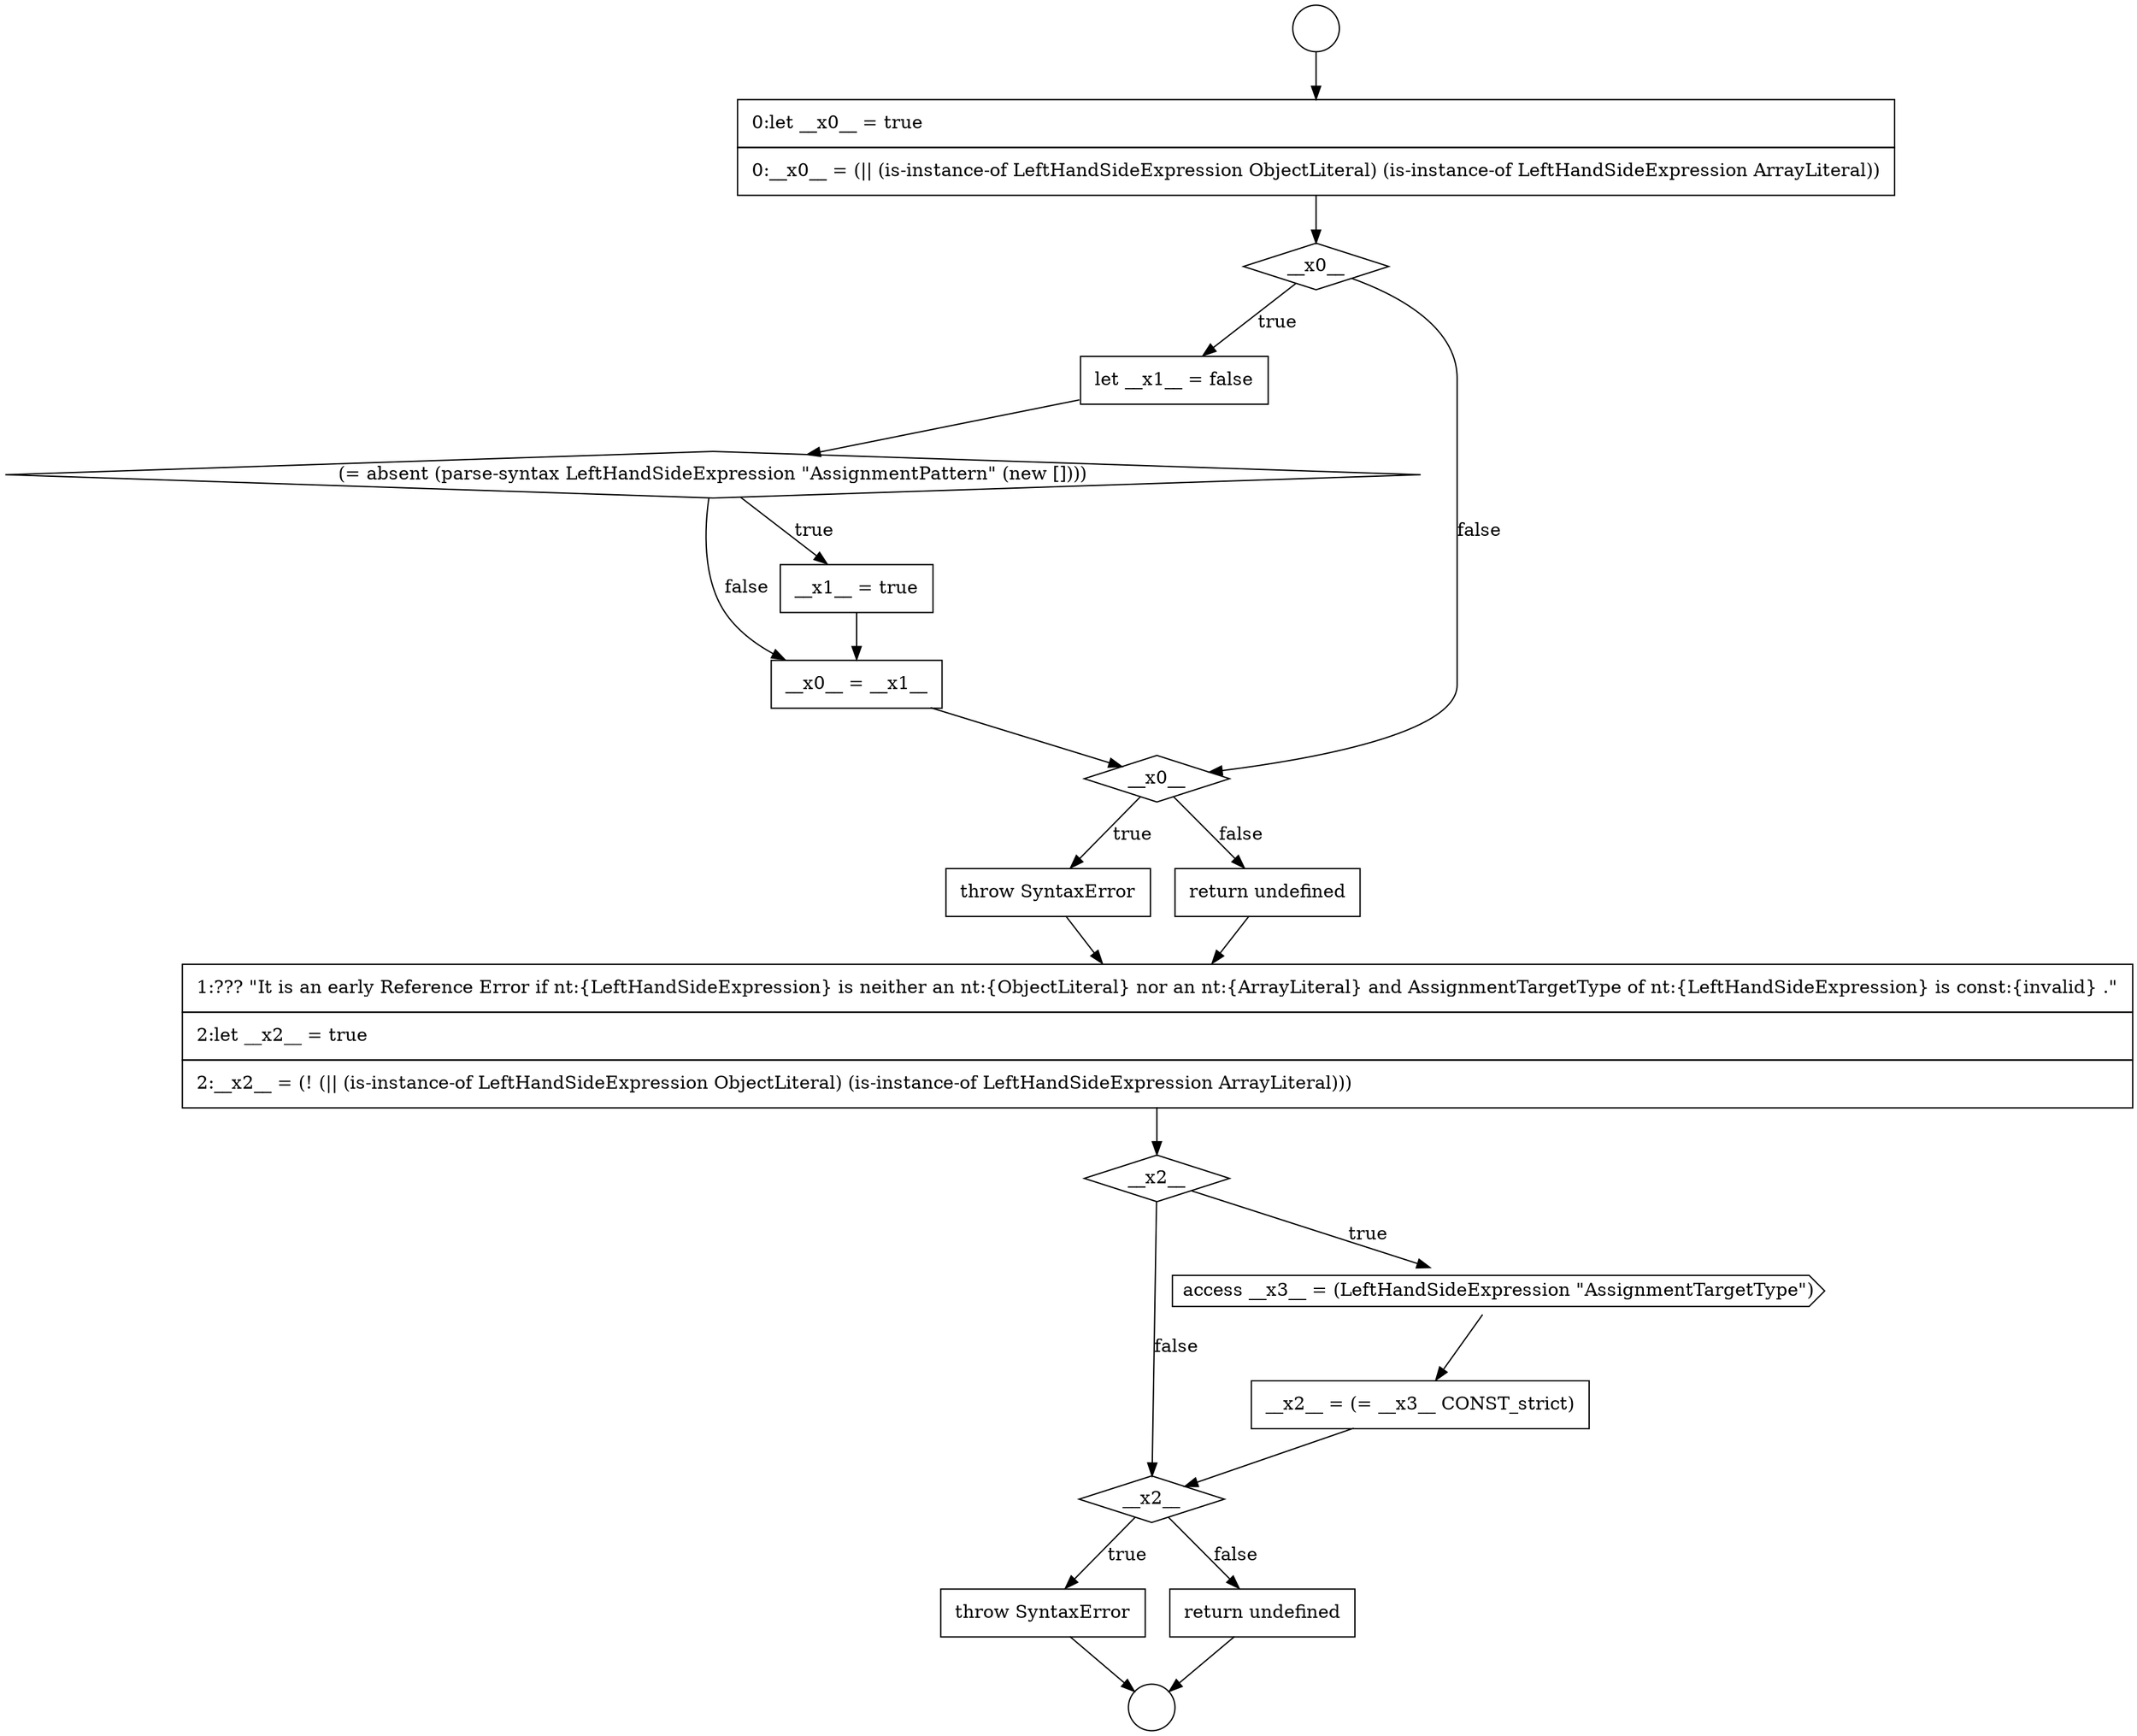 digraph {
  node18328 [shape=none, margin=0, label=<<font color="black">
    <table border="0" cellborder="1" cellspacing="0" cellpadding="10">
      <tr><td align="left">1:??? &quot;It is an early Reference Error if nt:{LeftHandSideExpression} is neither an nt:{ObjectLiteral} nor an nt:{ArrayLiteral} and AssignmentTargetType of nt:{LeftHandSideExpression} is const:{invalid} .&quot;</td></tr>
      <tr><td align="left">2:let __x2__ = true</td></tr>
      <tr><td align="left">2:__x2__ = (! (|| (is-instance-of LeftHandSideExpression ObjectLiteral) (is-instance-of LeftHandSideExpression ArrayLiteral)))</td></tr>
    </table>
  </font>> color="black" fillcolor="white" style=filled]
  node18321 [shape=none, margin=0, label=<<font color="black">
    <table border="0" cellborder="1" cellspacing="0" cellpadding="10">
      <tr><td align="left">let __x1__ = false</td></tr>
    </table>
  </font>> color="black" fillcolor="white" style=filled]
  node18320 [shape=diamond, label=<<font color="black">__x0__</font>> color="black" fillcolor="white" style=filled]
  node18333 [shape=none, margin=0, label=<<font color="black">
    <table border="0" cellborder="1" cellspacing="0" cellpadding="10">
      <tr><td align="left">throw SyntaxError</td></tr>
    </table>
  </font>> color="black" fillcolor="white" style=filled]
  node18324 [shape=none, margin=0, label=<<font color="black">
    <table border="0" cellborder="1" cellspacing="0" cellpadding="10">
      <tr><td align="left">__x0__ = __x1__</td></tr>
    </table>
  </font>> color="black" fillcolor="white" style=filled]
  node18329 [shape=diamond, label=<<font color="black">__x2__</font>> color="black" fillcolor="white" style=filled]
  node18319 [shape=none, margin=0, label=<<font color="black">
    <table border="0" cellborder="1" cellspacing="0" cellpadding="10">
      <tr><td align="left">0:let __x0__ = true</td></tr>
      <tr><td align="left">0:__x0__ = (|| (is-instance-of LeftHandSideExpression ObjectLiteral) (is-instance-of LeftHandSideExpression ArrayLiteral))</td></tr>
    </table>
  </font>> color="black" fillcolor="white" style=filled]
  node18331 [shape=none, margin=0, label=<<font color="black">
    <table border="0" cellborder="1" cellspacing="0" cellpadding="10">
      <tr><td align="left">__x2__ = (= __x3__ CONST_strict)</td></tr>
    </table>
  </font>> color="black" fillcolor="white" style=filled]
  node18326 [shape=none, margin=0, label=<<font color="black">
    <table border="0" cellborder="1" cellspacing="0" cellpadding="10">
      <tr><td align="left">throw SyntaxError</td></tr>
    </table>
  </font>> color="black" fillcolor="white" style=filled]
  node18322 [shape=diamond, label=<<font color="black">(= absent (parse-syntax LeftHandSideExpression &quot;AssignmentPattern&quot; (new [])))</font>> color="black" fillcolor="white" style=filled]
  node18318 [shape=circle label=" " color="black" fillcolor="white" style=filled]
  node18317 [shape=circle label=" " color="black" fillcolor="white" style=filled]
  node18323 [shape=none, margin=0, label=<<font color="black">
    <table border="0" cellborder="1" cellspacing="0" cellpadding="10">
      <tr><td align="left">__x1__ = true</td></tr>
    </table>
  </font>> color="black" fillcolor="white" style=filled]
  node18334 [shape=none, margin=0, label=<<font color="black">
    <table border="0" cellborder="1" cellspacing="0" cellpadding="10">
      <tr><td align="left">return undefined</td></tr>
    </table>
  </font>> color="black" fillcolor="white" style=filled]
  node18332 [shape=diamond, label=<<font color="black">__x2__</font>> color="black" fillcolor="white" style=filled]
  node18325 [shape=diamond, label=<<font color="black">__x0__</font>> color="black" fillcolor="white" style=filled]
  node18330 [shape=cds, label=<<font color="black">access __x3__ = (LeftHandSideExpression &quot;AssignmentTargetType&quot;)</font>> color="black" fillcolor="white" style=filled]
  node18327 [shape=none, margin=0, label=<<font color="black">
    <table border="0" cellborder="1" cellspacing="0" cellpadding="10">
      <tr><td align="left">return undefined</td></tr>
    </table>
  </font>> color="black" fillcolor="white" style=filled]
  node18330 -> node18331 [ color="black"]
  node18326 -> node18328 [ color="black"]
  node18317 -> node18319 [ color="black"]
  node18323 -> node18324 [ color="black"]
  node18320 -> node18321 [label=<<font color="black">true</font>> color="black"]
  node18320 -> node18325 [label=<<font color="black">false</font>> color="black"]
  node18327 -> node18328 [ color="black"]
  node18332 -> node18333 [label=<<font color="black">true</font>> color="black"]
  node18332 -> node18334 [label=<<font color="black">false</font>> color="black"]
  node18333 -> node18318 [ color="black"]
  node18322 -> node18323 [label=<<font color="black">true</font>> color="black"]
  node18322 -> node18324 [label=<<font color="black">false</font>> color="black"]
  node18329 -> node18330 [label=<<font color="black">true</font>> color="black"]
  node18329 -> node18332 [label=<<font color="black">false</font>> color="black"]
  node18319 -> node18320 [ color="black"]
  node18331 -> node18332 [ color="black"]
  node18324 -> node18325 [ color="black"]
  node18321 -> node18322 [ color="black"]
  node18328 -> node18329 [ color="black"]
  node18325 -> node18326 [label=<<font color="black">true</font>> color="black"]
  node18325 -> node18327 [label=<<font color="black">false</font>> color="black"]
  node18334 -> node18318 [ color="black"]
}
